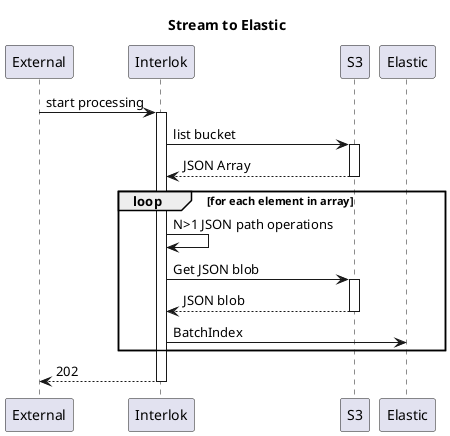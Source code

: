 @startuml

title Stream to Elastic
participant External
participant Interlok
participant S3
participant Elastic

External->Interlok: start processing
activate Interlok
Interlok->S3: list bucket
activate S3
return JSON Array
loop for each element in array
  Interlok->Interlok: N>1 JSON path operations
  Interlok->S3: Get JSON blob
  activate S3
  return  JSON blob
  Interlok->Elastic: BatchIndex
end
return 202

@enduml
